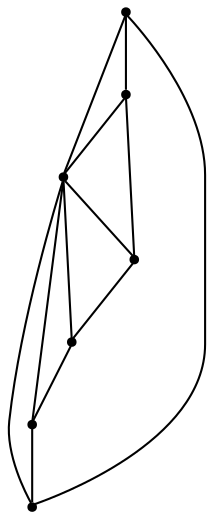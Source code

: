 graph {
  node [shape=point,comment="{\"directed\":false,\"doi\":\"10.1007/978-3-540-31843-9_3\",\"figure\":\"4 (1)\"}"]

  v0 [pos="591.1099382267441,2257.499949137371"]
  v1 [pos="628.6169149709302,2257.499949137371"]
  v2 [pos="666.1238917151163,2219.999949137371"]
  v3 [pos="628.6169149709302,2219.999949137371"]
  v4 [pos="666.1238917151163,2182.499949137371"]
  v5 [pos="628.6169149709302,2182.499949137371"]
  v6 [pos="591.1099382267441,2219.999949137371"]

  v1 -- v0 [id="-3",pos="628.6169149709302,2257.499949137371 591.1099382267441,2257.499949137371 591.1099382267441,2257.499949137371 591.1099382267441,2257.499949137371"]
  v6 -- v3 [id="-5",pos="591.1099382267441,2219.999949137371 628.6169149709302,2219.999949137371 628.6169149709302,2219.999949137371 628.6169149709302,2219.999949137371"]
  v3 -- v2 [id="-6",pos="628.6169149709302,2219.999949137371 666.1238917151163,2219.999949137371 666.1238917151163,2219.999949137371 666.1238917151163,2219.999949137371"]
  v5 -- v4 [id="-9",pos="628.6169149709302,2182.499949137371 666.1238917151163,2182.499949137371 666.1238917151163,2182.499949137371 666.1238917151163,2182.499949137371"]
  v0 -- v6 [id="-12",pos="591.1099382267441,2257.499949137371 591.1099382267441,2219.999949137371 591.1099382267441,2219.999949137371 591.1099382267441,2219.999949137371"]
  v6 -- v5 [id="-16",pos="591.1099382267441,2219.999949137371 628.6169149709302,2182.499949137371 628.6169149709302,2182.499949137371 628.6169149709302,2182.499949137371"]
  v1 -- v3 [id="-18",pos="628.6169149709302,2257.499949137371 628.6169149709302,2219.999949137371 628.6169149709302,2219.999949137371 628.6169149709302,2219.999949137371"]
  v3 -- v5 [id="-19",pos="628.6169149709302,2219.999949137371 628.6169149709302,2182.499949137371 628.6169149709302,2182.499949137371 628.6169149709302,2182.499949137371"]
  v4 -- v2 [id="-22",pos="666.1238917151163,2182.499949137371 666.1238917151163,2219.999949137371 666.1238917151163,2219.999949137371 666.1238917151163,2219.999949137371"]
  v3 -- v0 [id="-25",pos="628.6169149709302,2219.999949137371 591.1099382267441,2257.499949137371 591.1099382267441,2257.499949137371 591.1099382267441,2257.499949137371"]
  v4 -- v3 [id="-26",pos="666.1238917151163,2182.499949137371 628.6169149709302,2219.999949137371 628.6169149709302,2219.999949137371 628.6169149709302,2219.999949137371"]
  v2 -- v1 [id="-29",pos="666.1238917151163,2219.999949137371 628.6169149709302,2257.499949137371 628.6169149709302,2257.499949137371 628.6169149709302,2257.499949137371"]
}